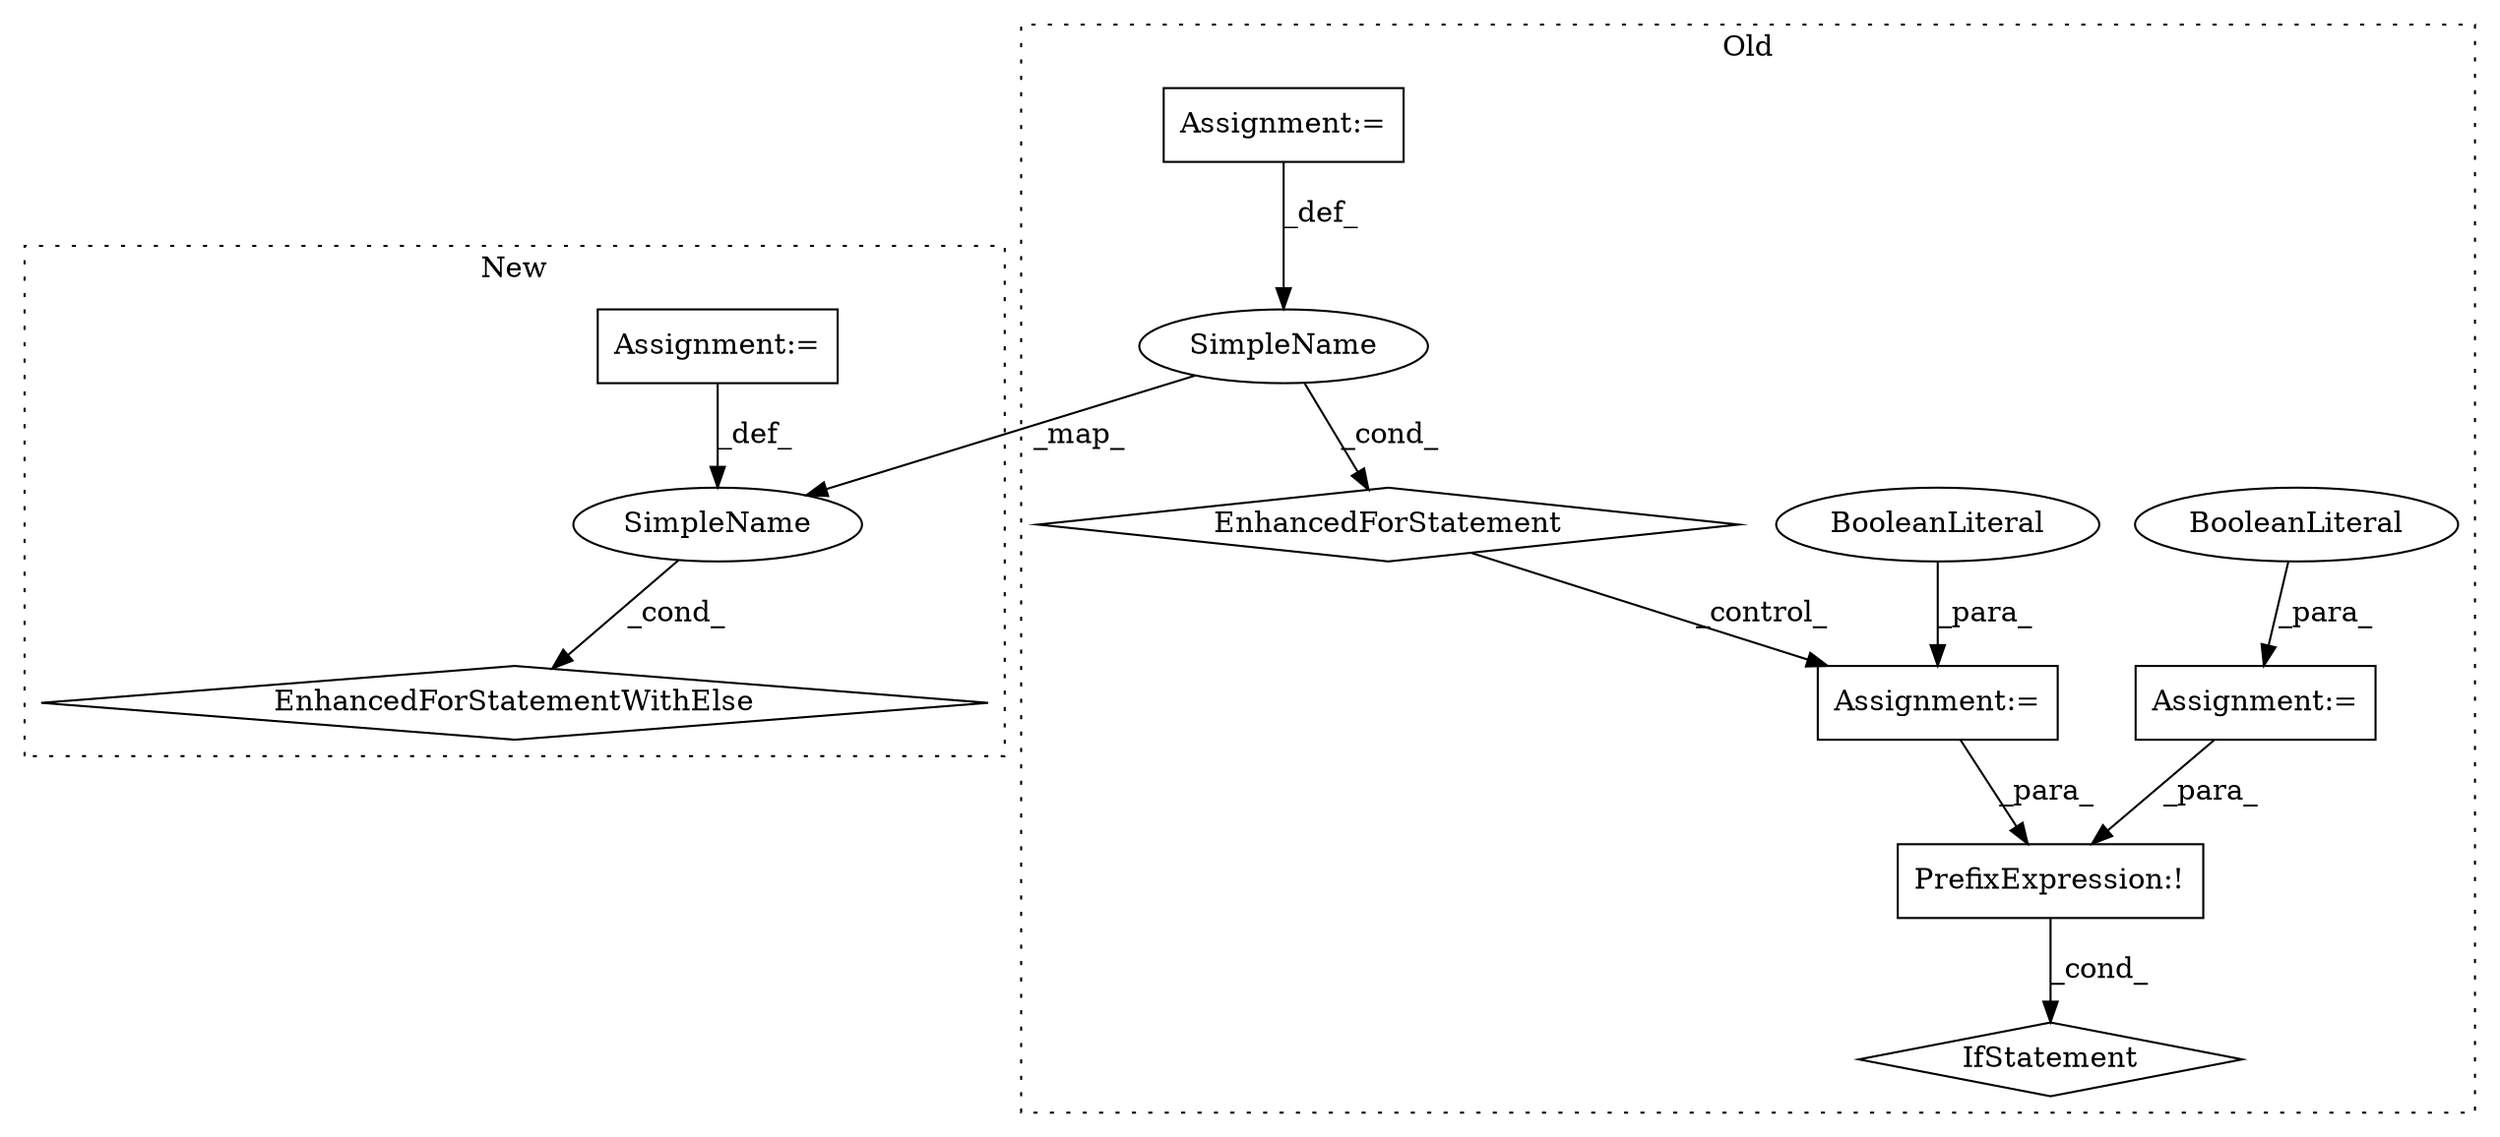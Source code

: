 digraph G {
subgraph cluster0 {
1 [label="IfStatement" a="25" s="2392,2405" l="4,2" shape="diamond"];
4 [label="Assignment:=" a="7" s="2344" l="1" shape="box"];
5 [label="Assignment:=" a="7" s="2178" l="1" shape="box"];
6 [label="EnhancedForStatement" a="70" s="2192,2278" l="57,2" shape="diamond"];
7 [label="SimpleName" a="42" s="2256" l="9" shape="ellipse"];
9 [label="PrefixExpression:!" a="38" s="2396" l="1" shape="box"];
10 [label="BooleanLiteral" a="9" s="2179" l="5" shape="ellipse"];
11 [label="BooleanLiteral" a="9" s="2345" l="4" shape="ellipse"];
12 [label="Assignment:=" a="7" s="2192,2278" l="57,2" shape="box"];
label = "Old";
style="dotted";
}
subgraph cluster1 {
2 [label="EnhancedForStatementWithElse" a="115" s="2151,2237" l="57,93" shape="diamond"];
3 [label="Assignment:=" a="7" s="2151,2237" l="57,93" shape="box"];
8 [label="SimpleName" a="42" s="2215" l="9" shape="ellipse"];
label = "New";
style="dotted";
}
3 -> 8 [label="_def_"];
4 -> 9 [label="_para_"];
5 -> 9 [label="_para_"];
6 -> 4 [label="_control_"];
7 -> 6 [label="_cond_"];
7 -> 8 [label="_map_"];
8 -> 2 [label="_cond_"];
9 -> 1 [label="_cond_"];
10 -> 5 [label="_para_"];
11 -> 4 [label="_para_"];
12 -> 7 [label="_def_"];
}